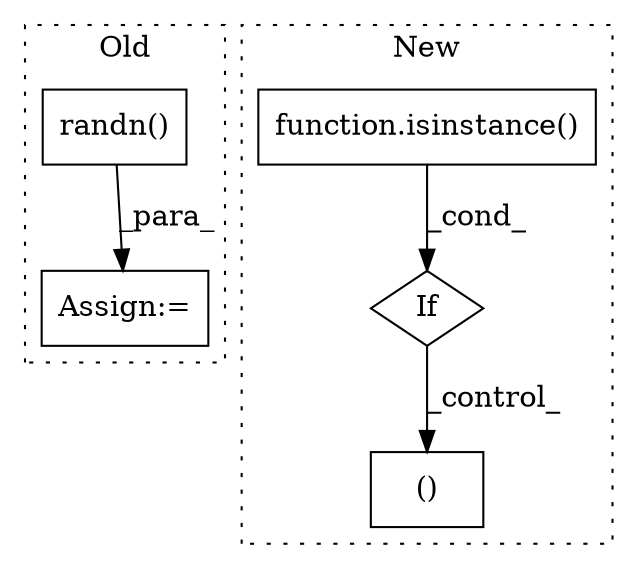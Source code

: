 digraph G {
subgraph cluster0 {
1 [label="randn()" a="75" s="12000,12017" l="12,1" shape="box"];
3 [label="Assign:=" a="68" s="11997" l="3" shape="box"];
label = "Old";
style="dotted";
}
subgraph cluster1 {
2 [label="If" a="96" s="13052" l="3" shape="diamond"];
4 [label="function.isinstance()" a="75" s="13055,13091" l="11,1" shape="box"];
5 [label="()" a="54" s="13112" l="9" shape="box"];
label = "New";
style="dotted";
}
1 -> 3 [label="_para_"];
2 -> 5 [label="_control_"];
4 -> 2 [label="_cond_"];
}